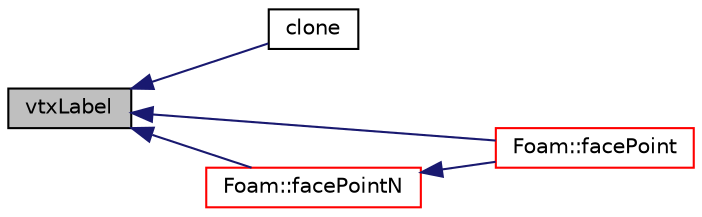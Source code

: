 digraph "vtxLabel"
{
  bgcolor="transparent";
  edge [fontname="Helvetica",fontsize="10",labelfontname="Helvetica",labelfontsize="10"];
  node [fontname="Helvetica",fontsize="10",shape=record];
  rankdir="LR";
  Node1 [label="vtxLabel",height=0.2,width=0.4,color="black", fillcolor="grey75", style="filled", fontcolor="black"];
  Node1 -> Node2 [dir="back",color="midnightblue",fontsize="10",style="solid",fontname="Helvetica"];
  Node2 [label="clone",height=0.2,width=0.4,color="black",URL="$a00143.html#a8b5641f1439d2bdf262b0b7d3b0d673f",tooltip="Clone. "];
  Node1 -> Node3 [dir="back",color="midnightblue",fontsize="10",style="solid",fontname="Helvetica"];
  Node3 [label="Foam::facePoint",height=0.2,width=0.4,color="red",URL="$a10979.html#a6e9405517b1f65f062d56214e0d4ee33"];
  Node1 -> Node4 [dir="back",color="midnightblue",fontsize="10",style="solid",fontname="Helvetica"];
  Node4 [label="Foam::facePointN",height=0.2,width=0.4,color="red",URL="$a10979.html#a3b7d595d114afa599e733ebdff10a117"];
  Node4 -> Node3 [dir="back",color="midnightblue",fontsize="10",style="solid",fontname="Helvetica"];
}
